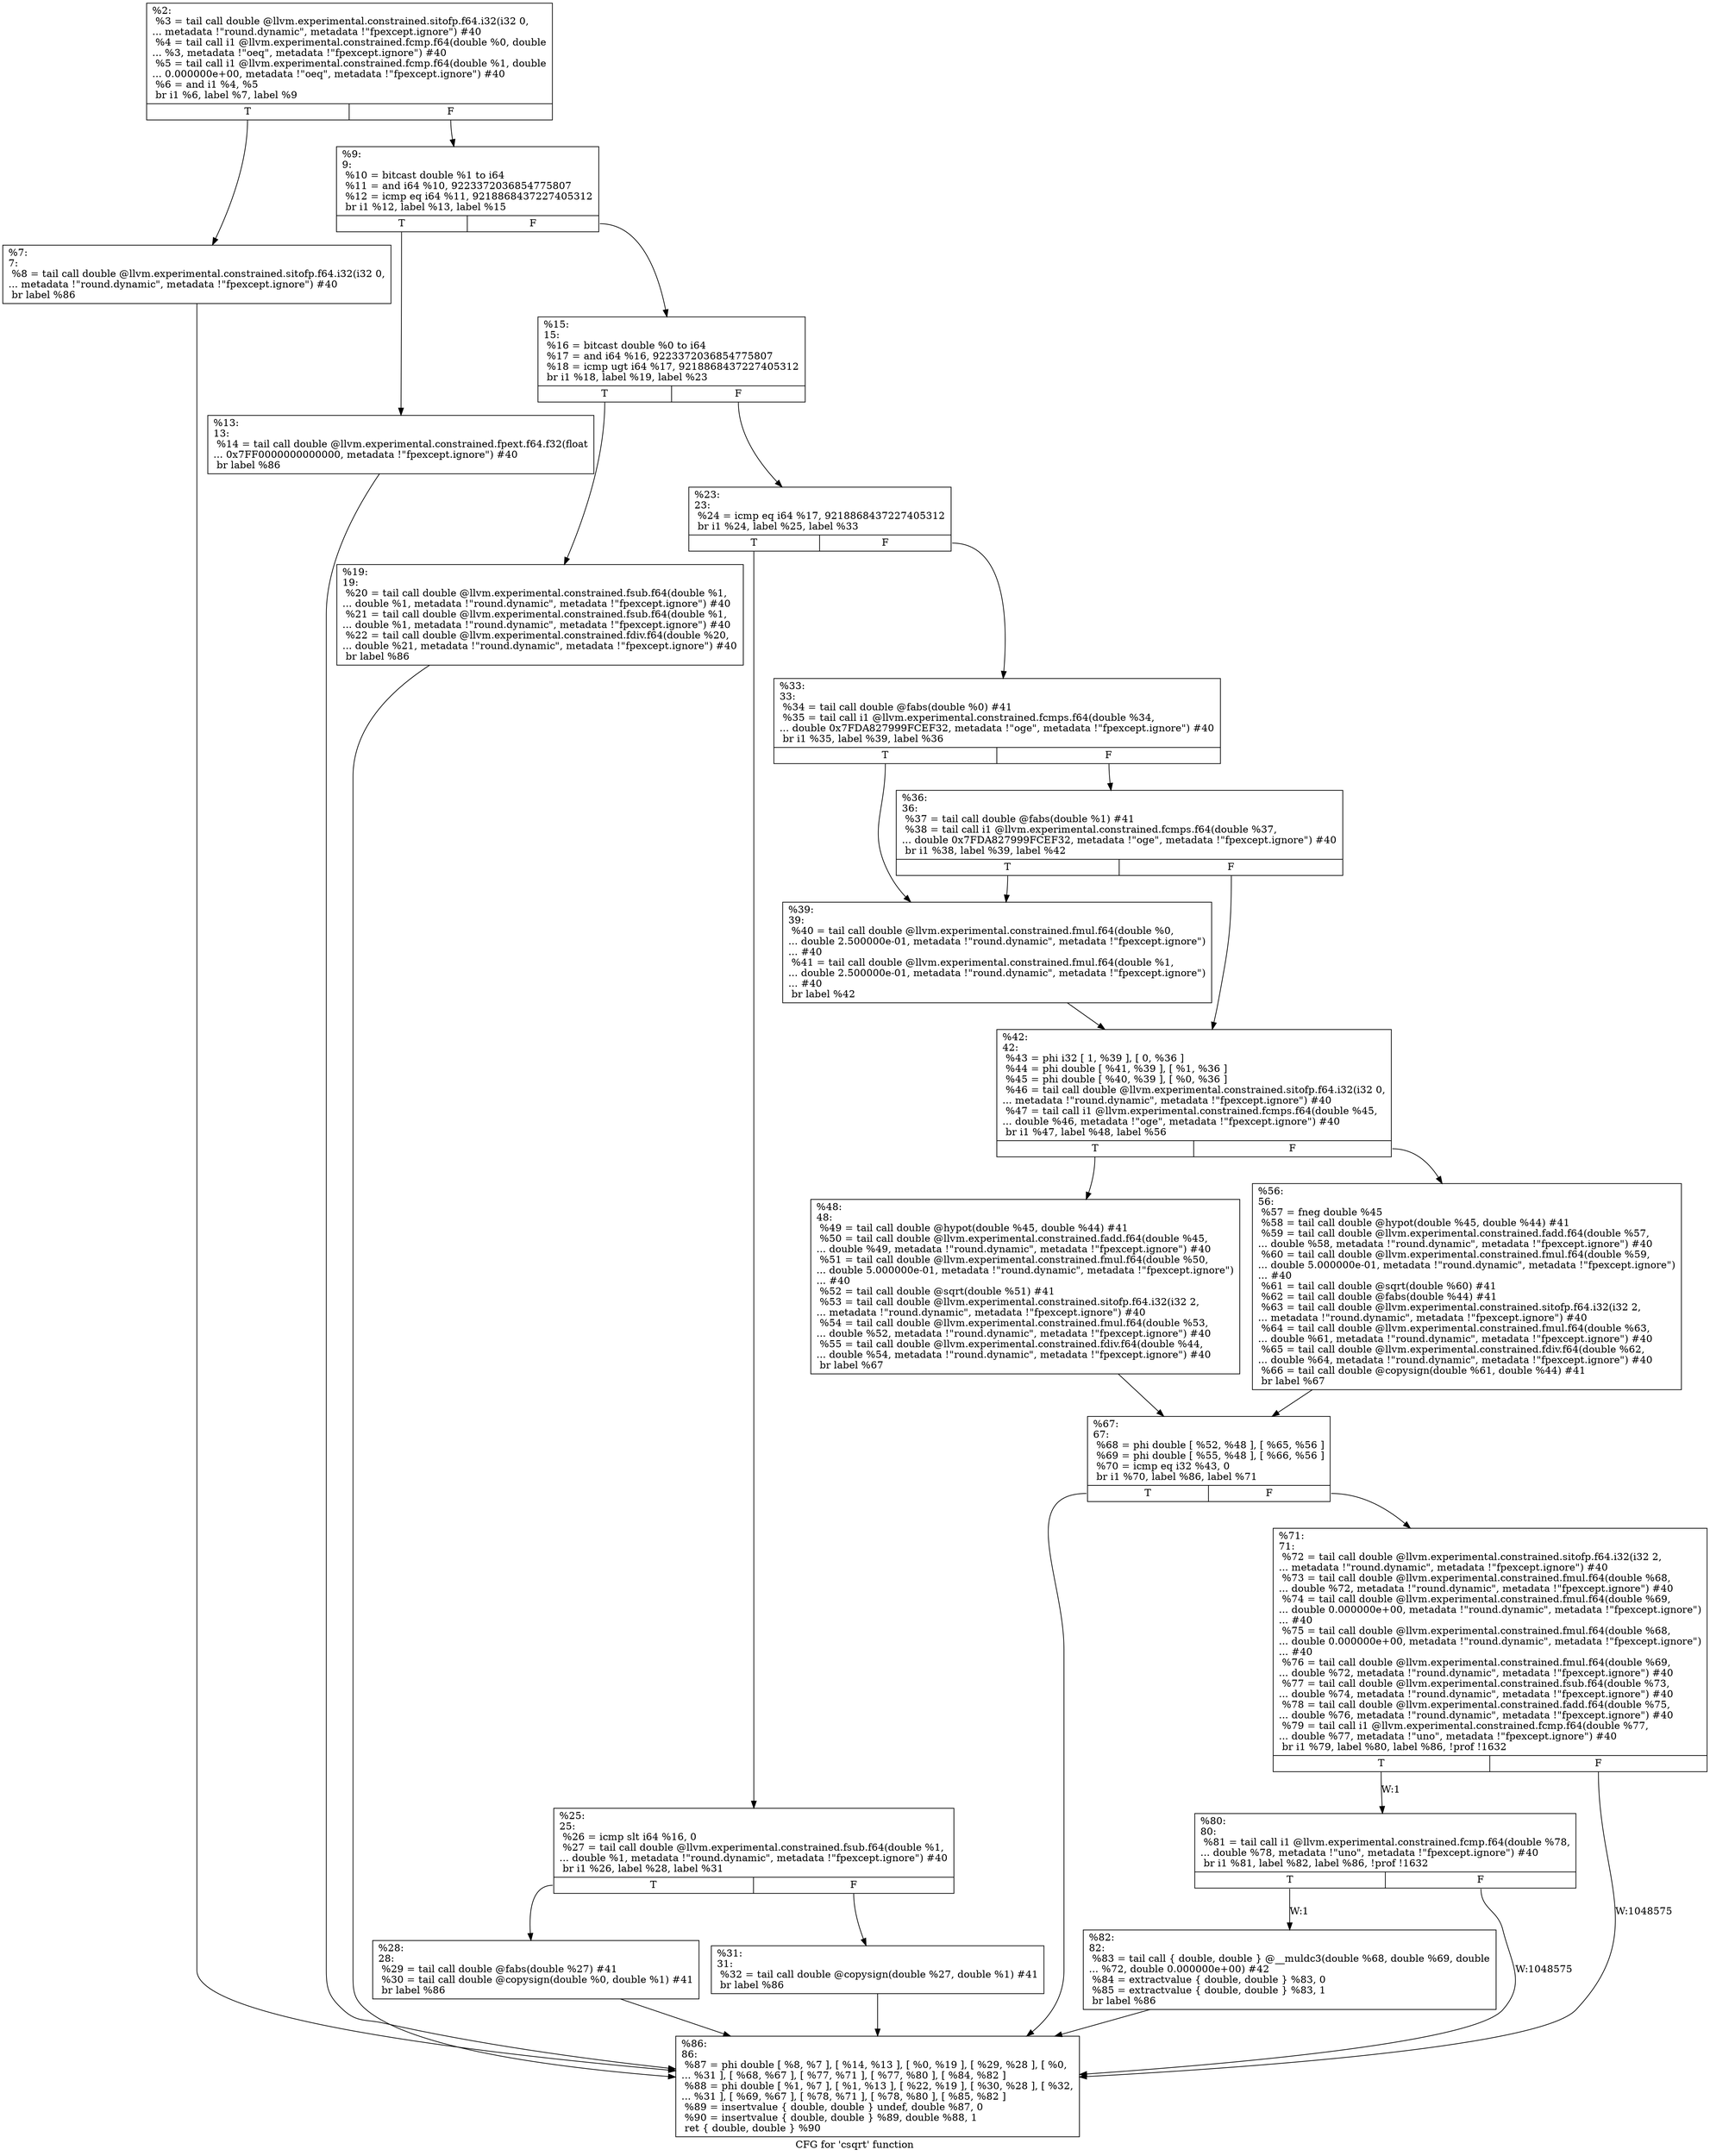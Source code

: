 digraph "CFG for 'csqrt' function" {
	label="CFG for 'csqrt' function";

	Node0x16d9e70 [shape=record,label="{%2:\l  %3 = tail call double @llvm.experimental.constrained.sitofp.f64.i32(i32 0,\l... metadata !\"round.dynamic\", metadata !\"fpexcept.ignore\") #40\l  %4 = tail call i1 @llvm.experimental.constrained.fcmp.f64(double %0, double\l... %3, metadata !\"oeq\", metadata !\"fpexcept.ignore\") #40\l  %5 = tail call i1 @llvm.experimental.constrained.fcmp.f64(double %1, double\l... 0.000000e+00, metadata !\"oeq\", metadata !\"fpexcept.ignore\") #40\l  %6 = and i1 %4, %5\l  br i1 %6, label %7, label %9\l|{<s0>T|<s1>F}}"];
	Node0x16d9e70:s0 -> Node0x16d9ec0;
	Node0x16d9e70:s1 -> Node0x16d9f10;
	Node0x16d9ec0 [shape=record,label="{%7:\l7:                                                \l  %8 = tail call double @llvm.experimental.constrained.sitofp.f64.i32(i32 0,\l... metadata !\"round.dynamic\", metadata !\"fpexcept.ignore\") #40\l  br label %86\l}"];
	Node0x16d9ec0 -> Node0x16da4b0;
	Node0x16d9f10 [shape=record,label="{%9:\l9:                                                \l  %10 = bitcast double %1 to i64\l  %11 = and i64 %10, 9223372036854775807\l  %12 = icmp eq i64 %11, 9218868437227405312\l  br i1 %12, label %13, label %15\l|{<s0>T|<s1>F}}"];
	Node0x16d9f10:s0 -> Node0x16d9f60;
	Node0x16d9f10:s1 -> Node0x16d9fb0;
	Node0x16d9f60 [shape=record,label="{%13:\l13:                                               \l  %14 = tail call double @llvm.experimental.constrained.fpext.f64.f32(float\l... 0x7FF0000000000000, metadata !\"fpexcept.ignore\") #40\l  br label %86\l}"];
	Node0x16d9f60 -> Node0x16da4b0;
	Node0x16d9fb0 [shape=record,label="{%15:\l15:                                               \l  %16 = bitcast double %0 to i64\l  %17 = and i64 %16, 9223372036854775807\l  %18 = icmp ugt i64 %17, 9218868437227405312\l  br i1 %18, label %19, label %23\l|{<s0>T|<s1>F}}"];
	Node0x16d9fb0:s0 -> Node0x16da000;
	Node0x16d9fb0:s1 -> Node0x16da050;
	Node0x16da000 [shape=record,label="{%19:\l19:                                               \l  %20 = tail call double @llvm.experimental.constrained.fsub.f64(double %1,\l... double %1, metadata !\"round.dynamic\", metadata !\"fpexcept.ignore\") #40\l  %21 = tail call double @llvm.experimental.constrained.fsub.f64(double %1,\l... double %1, metadata !\"round.dynamic\", metadata !\"fpexcept.ignore\") #40\l  %22 = tail call double @llvm.experimental.constrained.fdiv.f64(double %20,\l... double %21, metadata !\"round.dynamic\", metadata !\"fpexcept.ignore\") #40\l  br label %86\l}"];
	Node0x16da000 -> Node0x16da4b0;
	Node0x16da050 [shape=record,label="{%23:\l23:                                               \l  %24 = icmp eq i64 %17, 9218868437227405312\l  br i1 %24, label %25, label %33\l|{<s0>T|<s1>F}}"];
	Node0x16da050:s0 -> Node0x16da0a0;
	Node0x16da050:s1 -> Node0x16da190;
	Node0x16da0a0 [shape=record,label="{%25:\l25:                                               \l  %26 = icmp slt i64 %16, 0\l  %27 = tail call double @llvm.experimental.constrained.fsub.f64(double %1,\l... double %1, metadata !\"round.dynamic\", metadata !\"fpexcept.ignore\") #40\l  br i1 %26, label %28, label %31\l|{<s0>T|<s1>F}}"];
	Node0x16da0a0:s0 -> Node0x16da0f0;
	Node0x16da0a0:s1 -> Node0x16da140;
	Node0x16da0f0 [shape=record,label="{%28:\l28:                                               \l  %29 = tail call double @fabs(double %27) #41\l  %30 = tail call double @copysign(double %0, double %1) #41\l  br label %86\l}"];
	Node0x16da0f0 -> Node0x16da4b0;
	Node0x16da140 [shape=record,label="{%31:\l31:                                               \l  %32 = tail call double @copysign(double %27, double %1) #41\l  br label %86\l}"];
	Node0x16da140 -> Node0x16da4b0;
	Node0x16da190 [shape=record,label="{%33:\l33:                                               \l  %34 = tail call double @fabs(double %0) #41\l  %35 = tail call i1 @llvm.experimental.constrained.fcmps.f64(double %34,\l... double 0x7FDA827999FCEF32, metadata !\"oge\", metadata !\"fpexcept.ignore\") #40\l  br i1 %35, label %39, label %36\l|{<s0>T|<s1>F}}"];
	Node0x16da190:s0 -> Node0x16da230;
	Node0x16da190:s1 -> Node0x16da1e0;
	Node0x16da1e0 [shape=record,label="{%36:\l36:                                               \l  %37 = tail call double @fabs(double %1) #41\l  %38 = tail call i1 @llvm.experimental.constrained.fcmps.f64(double %37,\l... double 0x7FDA827999FCEF32, metadata !\"oge\", metadata !\"fpexcept.ignore\") #40\l  br i1 %38, label %39, label %42\l|{<s0>T|<s1>F}}"];
	Node0x16da1e0:s0 -> Node0x16da230;
	Node0x16da1e0:s1 -> Node0x16da280;
	Node0x16da230 [shape=record,label="{%39:\l39:                                               \l  %40 = tail call double @llvm.experimental.constrained.fmul.f64(double %0,\l... double 2.500000e-01, metadata !\"round.dynamic\", metadata !\"fpexcept.ignore\")\l... #40\l  %41 = tail call double @llvm.experimental.constrained.fmul.f64(double %1,\l... double 2.500000e-01, metadata !\"round.dynamic\", metadata !\"fpexcept.ignore\")\l... #40\l  br label %42\l}"];
	Node0x16da230 -> Node0x16da280;
	Node0x16da280 [shape=record,label="{%42:\l42:                                               \l  %43 = phi i32 [ 1, %39 ], [ 0, %36 ]\l  %44 = phi double [ %41, %39 ], [ %1, %36 ]\l  %45 = phi double [ %40, %39 ], [ %0, %36 ]\l  %46 = tail call double @llvm.experimental.constrained.sitofp.f64.i32(i32 0,\l... metadata !\"round.dynamic\", metadata !\"fpexcept.ignore\") #40\l  %47 = tail call i1 @llvm.experimental.constrained.fcmps.f64(double %45,\l... double %46, metadata !\"oge\", metadata !\"fpexcept.ignore\") #40\l  br i1 %47, label %48, label %56\l|{<s0>T|<s1>F}}"];
	Node0x16da280:s0 -> Node0x16da2d0;
	Node0x16da280:s1 -> Node0x16da320;
	Node0x16da2d0 [shape=record,label="{%48:\l48:                                               \l  %49 = tail call double @hypot(double %45, double %44) #41\l  %50 = tail call double @llvm.experimental.constrained.fadd.f64(double %45,\l... double %49, metadata !\"round.dynamic\", metadata !\"fpexcept.ignore\") #40\l  %51 = tail call double @llvm.experimental.constrained.fmul.f64(double %50,\l... double 5.000000e-01, metadata !\"round.dynamic\", metadata !\"fpexcept.ignore\")\l... #40\l  %52 = tail call double @sqrt(double %51) #41\l  %53 = tail call double @llvm.experimental.constrained.sitofp.f64.i32(i32 2,\l... metadata !\"round.dynamic\", metadata !\"fpexcept.ignore\") #40\l  %54 = tail call double @llvm.experimental.constrained.fmul.f64(double %53,\l... double %52, metadata !\"round.dynamic\", metadata !\"fpexcept.ignore\") #40\l  %55 = tail call double @llvm.experimental.constrained.fdiv.f64(double %44,\l... double %54, metadata !\"round.dynamic\", metadata !\"fpexcept.ignore\") #40\l  br label %67\l}"];
	Node0x16da2d0 -> Node0x16da370;
	Node0x16da320 [shape=record,label="{%56:\l56:                                               \l  %57 = fneg double %45\l  %58 = tail call double @hypot(double %45, double %44) #41\l  %59 = tail call double @llvm.experimental.constrained.fadd.f64(double %57,\l... double %58, metadata !\"round.dynamic\", metadata !\"fpexcept.ignore\") #40\l  %60 = tail call double @llvm.experimental.constrained.fmul.f64(double %59,\l... double 5.000000e-01, metadata !\"round.dynamic\", metadata !\"fpexcept.ignore\")\l... #40\l  %61 = tail call double @sqrt(double %60) #41\l  %62 = tail call double @fabs(double %44) #41\l  %63 = tail call double @llvm.experimental.constrained.sitofp.f64.i32(i32 2,\l... metadata !\"round.dynamic\", metadata !\"fpexcept.ignore\") #40\l  %64 = tail call double @llvm.experimental.constrained.fmul.f64(double %63,\l... double %61, metadata !\"round.dynamic\", metadata !\"fpexcept.ignore\") #40\l  %65 = tail call double @llvm.experimental.constrained.fdiv.f64(double %62,\l... double %64, metadata !\"round.dynamic\", metadata !\"fpexcept.ignore\") #40\l  %66 = tail call double @copysign(double %61, double %44) #41\l  br label %67\l}"];
	Node0x16da320 -> Node0x16da370;
	Node0x16da370 [shape=record,label="{%67:\l67:                                               \l  %68 = phi double [ %52, %48 ], [ %65, %56 ]\l  %69 = phi double [ %55, %48 ], [ %66, %56 ]\l  %70 = icmp eq i32 %43, 0\l  br i1 %70, label %86, label %71\l|{<s0>T|<s1>F}}"];
	Node0x16da370:s0 -> Node0x16da4b0;
	Node0x16da370:s1 -> Node0x16da3c0;
	Node0x16da3c0 [shape=record,label="{%71:\l71:                                               \l  %72 = tail call double @llvm.experimental.constrained.sitofp.f64.i32(i32 2,\l... metadata !\"round.dynamic\", metadata !\"fpexcept.ignore\") #40\l  %73 = tail call double @llvm.experimental.constrained.fmul.f64(double %68,\l... double %72, metadata !\"round.dynamic\", metadata !\"fpexcept.ignore\") #40\l  %74 = tail call double @llvm.experimental.constrained.fmul.f64(double %69,\l... double 0.000000e+00, metadata !\"round.dynamic\", metadata !\"fpexcept.ignore\")\l... #40\l  %75 = tail call double @llvm.experimental.constrained.fmul.f64(double %68,\l... double 0.000000e+00, metadata !\"round.dynamic\", metadata !\"fpexcept.ignore\")\l... #40\l  %76 = tail call double @llvm.experimental.constrained.fmul.f64(double %69,\l... double %72, metadata !\"round.dynamic\", metadata !\"fpexcept.ignore\") #40\l  %77 = tail call double @llvm.experimental.constrained.fsub.f64(double %73,\l... double %74, metadata !\"round.dynamic\", metadata !\"fpexcept.ignore\") #40\l  %78 = tail call double @llvm.experimental.constrained.fadd.f64(double %75,\l... double %76, metadata !\"round.dynamic\", metadata !\"fpexcept.ignore\") #40\l  %79 = tail call i1 @llvm.experimental.constrained.fcmp.f64(double %77,\l... double %77, metadata !\"uno\", metadata !\"fpexcept.ignore\") #40\l  br i1 %79, label %80, label %86, !prof !1632\l|{<s0>T|<s1>F}}"];
	Node0x16da3c0:s0 -> Node0x16da410[label="W:1"];
	Node0x16da3c0:s1 -> Node0x16da4b0[label="W:1048575"];
	Node0x16da410 [shape=record,label="{%80:\l80:                                               \l  %81 = tail call i1 @llvm.experimental.constrained.fcmp.f64(double %78,\l... double %78, metadata !\"uno\", metadata !\"fpexcept.ignore\") #40\l  br i1 %81, label %82, label %86, !prof !1632\l|{<s0>T|<s1>F}}"];
	Node0x16da410:s0 -> Node0x16da460[label="W:1"];
	Node0x16da410:s1 -> Node0x16da4b0[label="W:1048575"];
	Node0x16da460 [shape=record,label="{%82:\l82:                                               \l  %83 = tail call \{ double, double \} @__muldc3(double %68, double %69, double\l... %72, double 0.000000e+00) #42\l  %84 = extractvalue \{ double, double \} %83, 0\l  %85 = extractvalue \{ double, double \} %83, 1\l  br label %86\l}"];
	Node0x16da460 -> Node0x16da4b0;
	Node0x16da4b0 [shape=record,label="{%86:\l86:                                               \l  %87 = phi double [ %8, %7 ], [ %14, %13 ], [ %0, %19 ], [ %29, %28 ], [ %0,\l... %31 ], [ %68, %67 ], [ %77, %71 ], [ %77, %80 ], [ %84, %82 ]\l  %88 = phi double [ %1, %7 ], [ %1, %13 ], [ %22, %19 ], [ %30, %28 ], [ %32,\l... %31 ], [ %69, %67 ], [ %78, %71 ], [ %78, %80 ], [ %85, %82 ]\l  %89 = insertvalue \{ double, double \} undef, double %87, 0\l  %90 = insertvalue \{ double, double \} %89, double %88, 1\l  ret \{ double, double \} %90\l}"];
}
